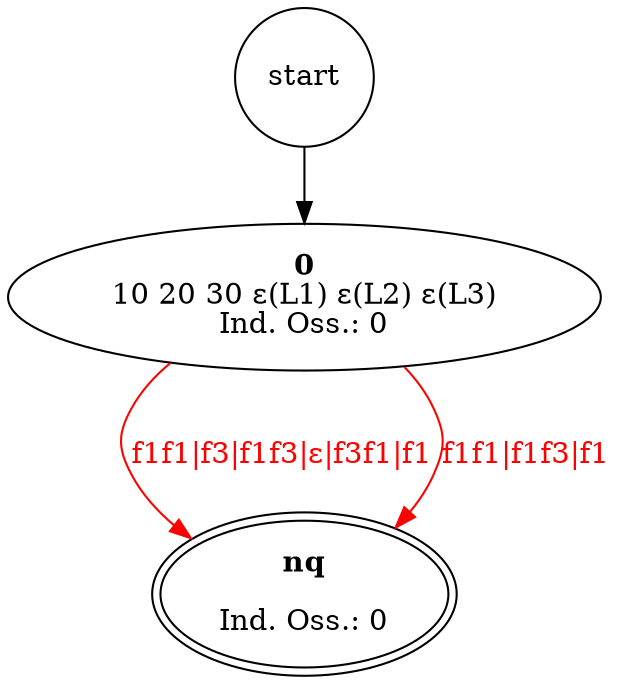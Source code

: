 digraph SpazioComportamentale {
    // ARCHI
    start	->	n0
	n0	->	nnq [label=<<br/><font color="red">f1f1|f3|f1f3|ε|f3f1|f1</font>> color=red]
	n0	->	nnq [label=<<br/><font color="red">f1f1|f1f3|f1</font>> color=red]

    // NODI
    start[shape="circle"]
	n0 [label=<<b>0</b><br/>10 20 30 ε(L1) ε(L2) ε(L3)<br/>Ind. Oss.: 0>]
	nnq [label=<<b>nq</b><br/> <br/>Ind. Oss.: 0> peripheries=2]
}
